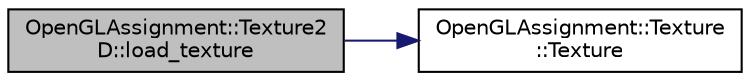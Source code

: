 digraph "OpenGLAssignment::Texture2D::load_texture"
{
 // LATEX_PDF_SIZE
  edge [fontname="Helvetica",fontsize="10",labelfontname="Helvetica",labelfontsize="10"];
  node [fontname="Helvetica",fontsize="10",shape=record];
  rankdir="LR";
  Node1 [label="OpenGLAssignment::Texture2\lD::load_texture",height=0.2,width=0.4,color="black", fillcolor="grey75", style="filled", fontcolor="black",tooltip="Load a texture file."];
  Node1 -> Node2 [color="midnightblue",fontsize="10",style="solid",fontname="Helvetica"];
  Node2 [label="OpenGLAssignment::Texture\l::Texture",height=0.2,width=0.4,color="black", fillcolor="white", style="filled",URL="$class_open_g_l_assignment_1_1_texture.html#a9576c78995ed8eb8a0153898ab0985c1",tooltip="Creates an instance."];
}

